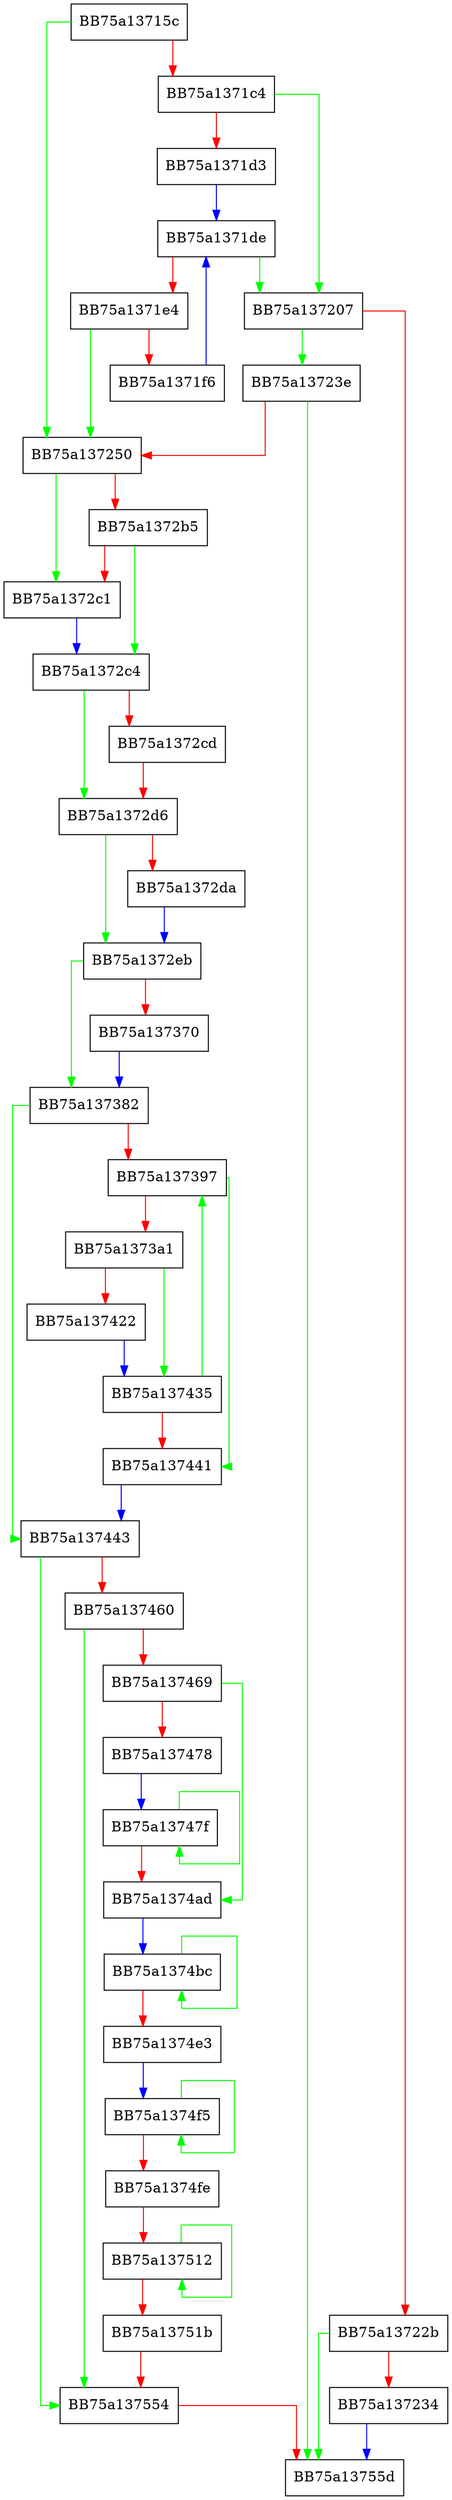 digraph scan_peheaderinfo_telemetry {
  node [shape="box"];
  graph [splines=ortho];
  BB75a13715c -> BB75a137250 [color="green"];
  BB75a13715c -> BB75a1371c4 [color="red"];
  BB75a1371c4 -> BB75a137207 [color="green"];
  BB75a1371c4 -> BB75a1371d3 [color="red"];
  BB75a1371d3 -> BB75a1371de [color="blue"];
  BB75a1371de -> BB75a137207 [color="green"];
  BB75a1371de -> BB75a1371e4 [color="red"];
  BB75a1371e4 -> BB75a137250 [color="green"];
  BB75a1371e4 -> BB75a1371f6 [color="red"];
  BB75a1371f6 -> BB75a1371de [color="blue"];
  BB75a137207 -> BB75a13723e [color="green"];
  BB75a137207 -> BB75a13722b [color="red"];
  BB75a13722b -> BB75a13755d [color="green"];
  BB75a13722b -> BB75a137234 [color="red"];
  BB75a137234 -> BB75a13755d [color="blue"];
  BB75a13723e -> BB75a13755d [color="green"];
  BB75a13723e -> BB75a137250 [color="red"];
  BB75a137250 -> BB75a1372c1 [color="green"];
  BB75a137250 -> BB75a1372b5 [color="red"];
  BB75a1372b5 -> BB75a1372c4 [color="green"];
  BB75a1372b5 -> BB75a1372c1 [color="red"];
  BB75a1372c1 -> BB75a1372c4 [color="blue"];
  BB75a1372c4 -> BB75a1372d6 [color="green"];
  BB75a1372c4 -> BB75a1372cd [color="red"];
  BB75a1372cd -> BB75a1372d6 [color="red"];
  BB75a1372d6 -> BB75a1372eb [color="green"];
  BB75a1372d6 -> BB75a1372da [color="red"];
  BB75a1372da -> BB75a1372eb [color="blue"];
  BB75a1372eb -> BB75a137382 [color="green"];
  BB75a1372eb -> BB75a137370 [color="red"];
  BB75a137370 -> BB75a137382 [color="blue"];
  BB75a137382 -> BB75a137443 [color="green"];
  BB75a137382 -> BB75a137397 [color="red"];
  BB75a137397 -> BB75a137441 [color="green"];
  BB75a137397 -> BB75a1373a1 [color="red"];
  BB75a1373a1 -> BB75a137435 [color="green"];
  BB75a1373a1 -> BB75a137422 [color="red"];
  BB75a137422 -> BB75a137435 [color="blue"];
  BB75a137435 -> BB75a137397 [color="green"];
  BB75a137435 -> BB75a137441 [color="red"];
  BB75a137441 -> BB75a137443 [color="blue"];
  BB75a137443 -> BB75a137554 [color="green"];
  BB75a137443 -> BB75a137460 [color="red"];
  BB75a137460 -> BB75a137554 [color="green"];
  BB75a137460 -> BB75a137469 [color="red"];
  BB75a137469 -> BB75a1374ad [color="green"];
  BB75a137469 -> BB75a137478 [color="red"];
  BB75a137478 -> BB75a13747f [color="blue"];
  BB75a13747f -> BB75a13747f [color="green"];
  BB75a13747f -> BB75a1374ad [color="red"];
  BB75a1374ad -> BB75a1374bc [color="blue"];
  BB75a1374bc -> BB75a1374bc [color="green"];
  BB75a1374bc -> BB75a1374e3 [color="red"];
  BB75a1374e3 -> BB75a1374f5 [color="blue"];
  BB75a1374f5 -> BB75a1374f5 [color="green"];
  BB75a1374f5 -> BB75a1374fe [color="red"];
  BB75a1374fe -> BB75a137512 [color="red"];
  BB75a137512 -> BB75a137512 [color="green"];
  BB75a137512 -> BB75a13751b [color="red"];
  BB75a13751b -> BB75a137554 [color="red"];
  BB75a137554 -> BB75a13755d [color="red"];
}